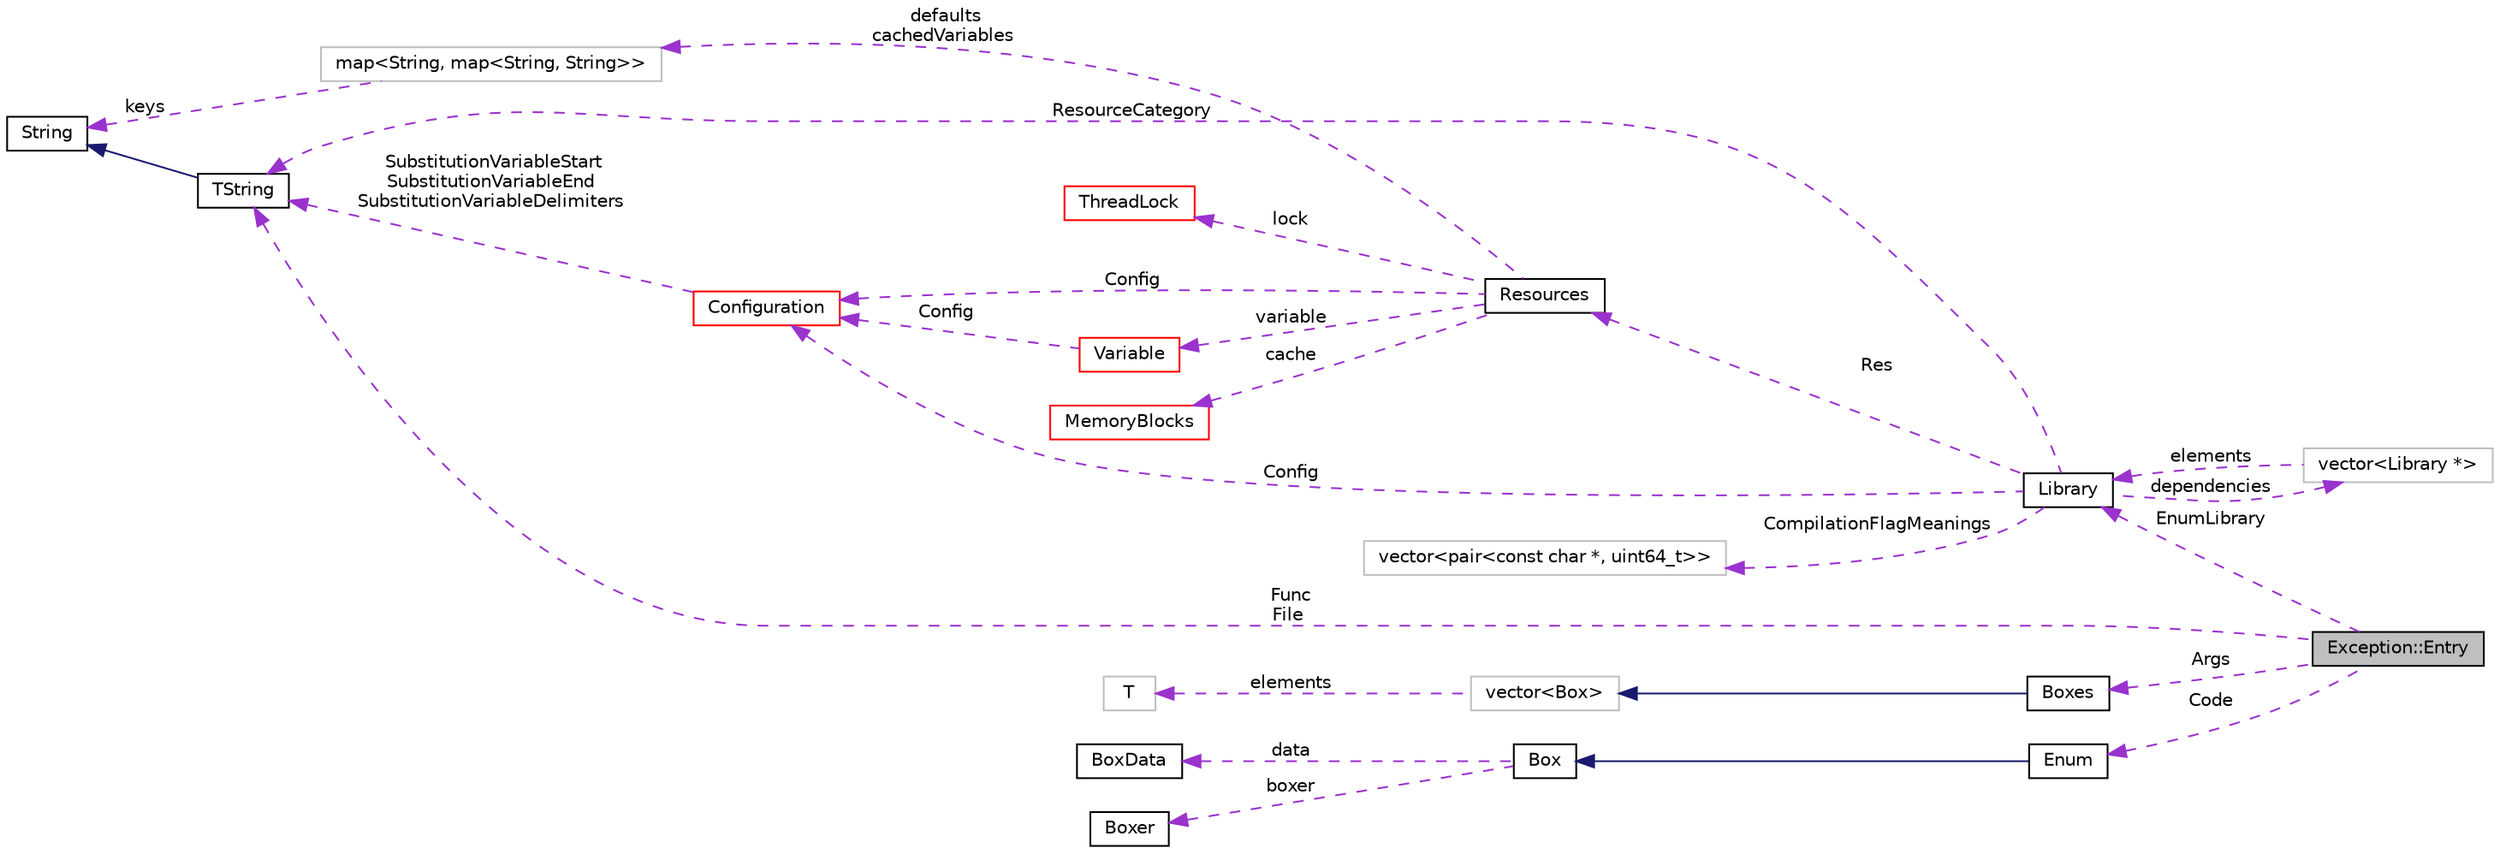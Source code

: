 digraph "Exception::Entry"
{
  edge [fontname="Helvetica",fontsize="10",labelfontname="Helvetica",labelfontsize="10"];
  node [fontname="Helvetica",fontsize="10",shape=record];
  rankdir="LR";
  Node1 [label="Exception::Entry",height=0.2,width=0.4,color="black", fillcolor="grey75", style="filled", fontcolor="black"];
  Node26 [label="map\<String, map\<String, String\>\>",height=0.2,width=0.4,color="grey75", fillcolor="white", style="filled"];
  Node27 [label="vector\<Library *\>",height=0.2,width=0.4,color="grey75", fillcolor="white", style="filled"];
  Node28 [label="vector\<pair\<const char *, uint64_t\>\>",height=0.2,width=0.4,color="grey75", fillcolor="white", style="filled"];
  Node30 [label="vector\<Box\>",height=0.2,width=0.4,color="grey75", fillcolor="white", style="filled",tooltip="STL class. "];
  Node2 -> Node1 [dir="back",color="darkorchid3",fontsize="10",style="dashed",label=" Func\nFile" ,fontname="Helvetica"];
  Node2 -> Node4 [dir="back",color="darkorchid3",fontsize="10",style="dashed",label=" ResourceCategory" ,fontname="Helvetica"];
  Node2 -> Node14 [dir="back",color="darkorchid3",fontsize="10",style="dashed",label=" SubstitutionVariableStart\nSubstitutionVariableEnd\nSubstitutionVariableDelimiters" ,fontname="Helvetica"];
  Node3 -> Node2 [dir="back",color="midnightblue",fontsize="10",style="solid",fontname="Helvetica"];
  Node3 -> Node26 [dir="back",color="darkorchid3",fontsize="10",style="dashed",label=" keys" ,fontname="Helvetica"];
  Node4 -> Node1 [dir="back",color="darkorchid3",fontsize="10",style="dashed",label=" EnumLibrary" ,fontname="Helvetica"];
  Node4 -> Node27 [dir="back",color="darkorchid3",fontsize="10",style="dashed",label=" elements" ,fontname="Helvetica"];
  Node5 -> Node4 [dir="back",color="darkorchid3",fontsize="10",style="dashed",label=" Res" ,fontname="Helvetica"];
  Node6 -> Node5 [dir="back",color="darkorchid3",fontsize="10",style="dashed",label=" cache" ,fontname="Helvetica"];
  Node9 -> Node5 [dir="back",color="darkorchid3",fontsize="10",style="dashed",label=" variable" ,fontname="Helvetica"];
  Node14 -> Node4 [dir="back",color="darkorchid3",fontsize="10",style="dashed",label=" Config" ,fontname="Helvetica"];
  Node14 -> Node5 [dir="back",color="darkorchid3",fontsize="10",style="dashed",label=" Config" ,fontname="Helvetica"];
  Node14 -> Node9 [dir="back",color="darkorchid3",fontsize="10",style="dashed",label=" Config" ,fontname="Helvetica"];
  Node16 -> Node5 [dir="back",color="darkorchid3",fontsize="10",style="dashed",label=" lock" ,fontname="Helvetica"];
  Node26 -> Node5 [dir="back",color="darkorchid3",fontsize="10",style="dashed",label=" defaults\ncachedVariables" ,fontname="Helvetica"];
  Node27 -> Node4 [dir="back",color="darkorchid3",fontsize="10",style="dashed",label=" dependencies" ,fontname="Helvetica"];
  Node28 -> Node4 [dir="back",color="darkorchid3",fontsize="10",style="dashed",label=" CompilationFlagMeanings" ,fontname="Helvetica"];
  Node29 -> Node1 [dir="back",color="darkorchid3",fontsize="10",style="dashed",label=" Args" ,fontname="Helvetica"];
  Node30 -> Node29 [dir="back",color="midnightblue",fontsize="10",style="solid",fontname="Helvetica"];
  Node31 -> Node30 [dir="back",color="darkorchid3",fontsize="10",style="dashed",label=" elements" ,fontname="Helvetica"];
  Node32 -> Node1 [dir="back",color="darkorchid3",fontsize="10",style="dashed",label=" Code" ,fontname="Helvetica"];
  Node33 -> Node32 [dir="back",color="midnightblue",fontsize="10",style="solid",fontname="Helvetica"];
  Node34 -> Node33 [dir="back",color="darkorchid3",fontsize="10",style="dashed",label=" data" ,fontname="Helvetica"];
  Node35 -> Node33 [dir="back",color="darkorchid3",fontsize="10",style="dashed",label=" boxer" ,fontname="Helvetica"];
  Node2 [label="TString",height=0.2,width=0.4,color="black", fillcolor="white", style="filled",URL="$classaworx_1_1lib_1_1strings_1_1TString.html"];
  Node3 [label="String",height=0.2,width=0.4,color="black", fillcolor="white", style="filled",URL="$classaworx_1_1lib_1_1strings_1_1String.html"];
  Node4 [label="Library",height=0.2,width=0.4,color="black", fillcolor="white", style="filled",URL="$classaworx_1_1lib_1_1lang_1_1Library.html"];
  Node5 [label="Resources",height=0.2,width=0.4,color="black", fillcolor="white", style="filled",URL="$classaworx_1_1lib_1_1lang_1_1Resources.html"];
  Node6 [label="MemoryBlocks",height=0.2,width=0.4,color="red", fillcolor="white", style="filled",URL="$classaworx_1_1lib_1_1util_1_1MemoryBlocks.html"];
  Node9 [label="Variable",height=0.2,width=0.4,color="red", fillcolor="white", style="filled",URL="$classaworx_1_1lib_1_1config_1_1Variable.html"];
  Node14 [label="Configuration",height=0.2,width=0.4,color="red", fillcolor="white", style="filled",URL="$classaworx_1_1lib_1_1config_1_1Configuration.html"];
  Node16 [label="ThreadLock",height=0.2,width=0.4,color="red", fillcolor="white", style="filled",URL="$classaworx_1_1lib_1_1threads_1_1ThreadLock.html"];
  Node29 [label="Boxes",height=0.2,width=0.4,color="black", fillcolor="white", style="filled",URL="$classaworx_1_1lib_1_1boxing_1_1Boxes.html"];
  Node31 [label="T",height=0.2,width=0.4,color="grey75", fillcolor="white", style="filled"];
  Node32 [label="Enum",height=0.2,width=0.4,color="black", fillcolor="white", style="filled",URL="$structaworx_1_1lib_1_1lang_1_1Enum.html"];
  Node33 [label="Box",height=0.2,width=0.4,color="black", fillcolor="white", style="filled",URL="$classaworx_1_1lib_1_1boxing_1_1Box.html"];
  Node34 [label="BoxData",height=0.2,width=0.4,color="black", fillcolor="white", style="filled",URL="$structaworx_1_1lib_1_1boxing_1_1BoxData.html"];
  Node35 [label="Boxer",height=0.2,width=0.4,color="black", fillcolor="white", style="filled",URL="$classaworx_1_1lib_1_1boxing_1_1Boxer.html"];
}

